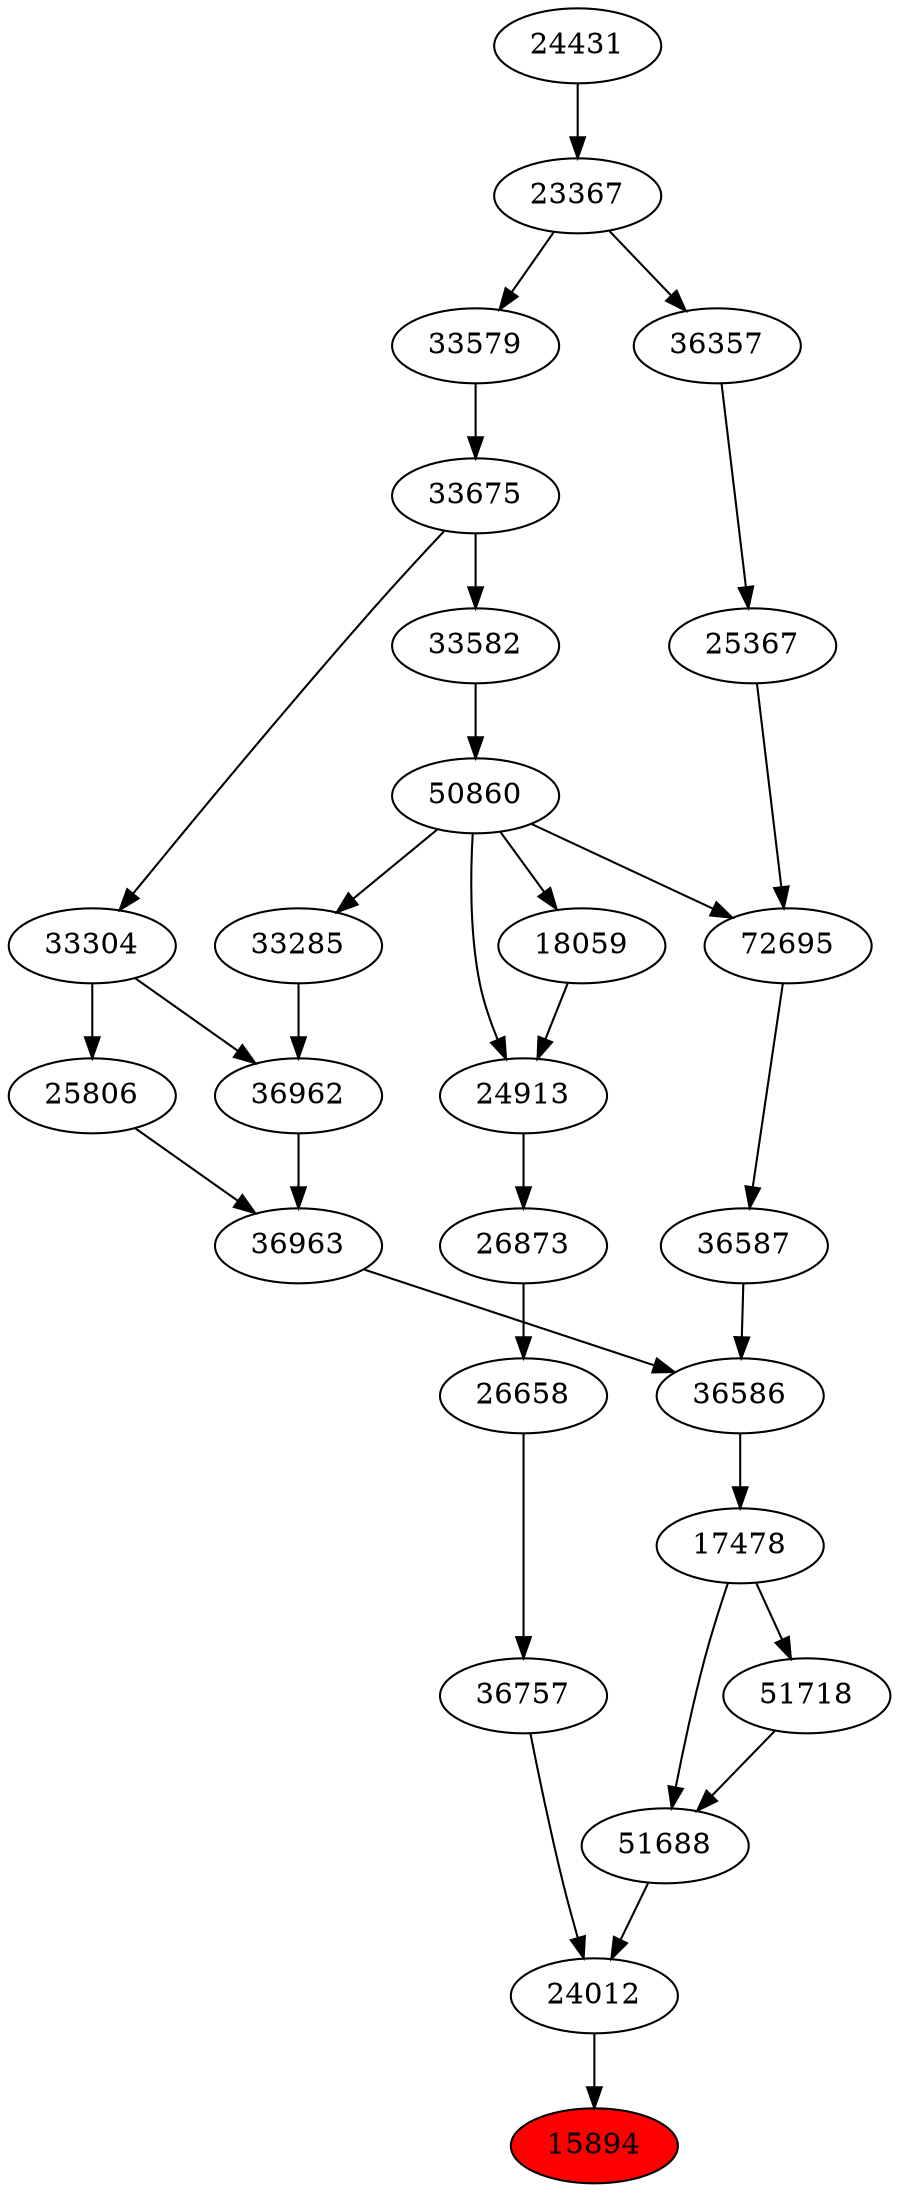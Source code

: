 strict digraph{ 
15894 [label="15894" fillcolor=red style=filled]
24012 -> 15894
24012 [label="24012"]
36757 -> 24012
51688 -> 24012
36757 [label="36757"]
26658 -> 36757
51688 [label="51688"]
17478 -> 51688
51718 -> 51688
26658 [label="26658"]
26873 -> 26658
17478 [label="17478"]
36586 -> 17478
51718 [label="51718"]
17478 -> 51718
26873 [label="26873"]
24913 -> 26873
36586 [label="36586"]
36587 -> 36586
36963 -> 36586
24913 [label="24913"]
18059 -> 24913
50860 -> 24913
36587 [label="36587"]
72695 -> 36587
36963 [label="36963"]
36962 -> 36963
25806 -> 36963
18059 [label="18059"]
50860 -> 18059
50860 [label="50860"]
33582 -> 50860
72695 [label="72695"]
50860 -> 72695
25367 -> 72695
36962 [label="36962"]
33285 -> 36962
33304 -> 36962
25806 [label="25806"]
33304 -> 25806
33582 [label="33582"]
33675 -> 33582
25367 [label="25367"]
36357 -> 25367
33285 [label="33285"]
50860 -> 33285
33304 [label="33304"]
33675 -> 33304
33675 [label="33675"]
33579 -> 33675
36357 [label="36357"]
23367 -> 36357
33579 [label="33579"]
23367 -> 33579
23367 [label="23367"]
24431 -> 23367
24431 [label="24431"]
}